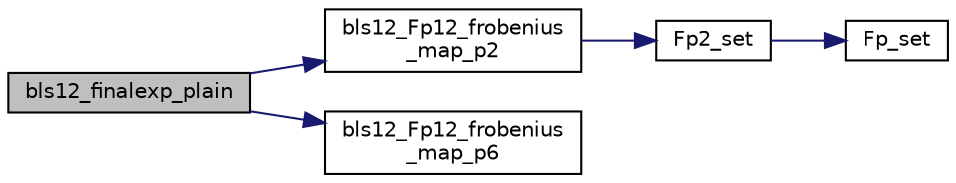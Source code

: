digraph "bls12_finalexp_plain"
{
  edge [fontname="Helvetica",fontsize="10",labelfontname="Helvetica",labelfontsize="10"];
  node [fontname="Helvetica",fontsize="10",shape=record];
  rankdir="LR";
  Node18 [label="bls12_finalexp_plain",height=0.2,width=0.4,color="black", fillcolor="grey75", style="filled", fontcolor="black"];
  Node18 -> Node19 [color="midnightblue",fontsize="10",style="solid",fontname="Helvetica"];
  Node19 [label="bls12_Fp12_frobenius\l_map_p2",height=0.2,width=0.4,color="black", fillcolor="white", style="filled",URL="$bls12__frobenius_8h.html#af6a38141d5aa4f0fc4361d12d8c05671"];
  Node19 -> Node20 [color="midnightblue",fontsize="10",style="solid",fontname="Helvetica"];
  Node20 [label="Fp2_set",height=0.2,width=0.4,color="black", fillcolor="white", style="filled",URL="$bn__fp2_8h.html#a7d6f34091363334426c45b9e1ee4503c"];
  Node20 -> Node21 [color="midnightblue",fontsize="10",style="solid",fontname="Helvetica"];
  Node21 [label="Fp_set",height=0.2,width=0.4,color="black", fillcolor="white", style="filled",URL="$bn__fp_8h.html#ab986f83b75086cf6c3f40105c5ae23b8"];
  Node18 -> Node22 [color="midnightblue",fontsize="10",style="solid",fontname="Helvetica"];
  Node22 [label="bls12_Fp12_frobenius\l_map_p6",height=0.2,width=0.4,color="black", fillcolor="white", style="filled",URL="$bls12__frobenius_8h.html#ac7974480ad75b1a3ccb4ead7247abf15"];
}
